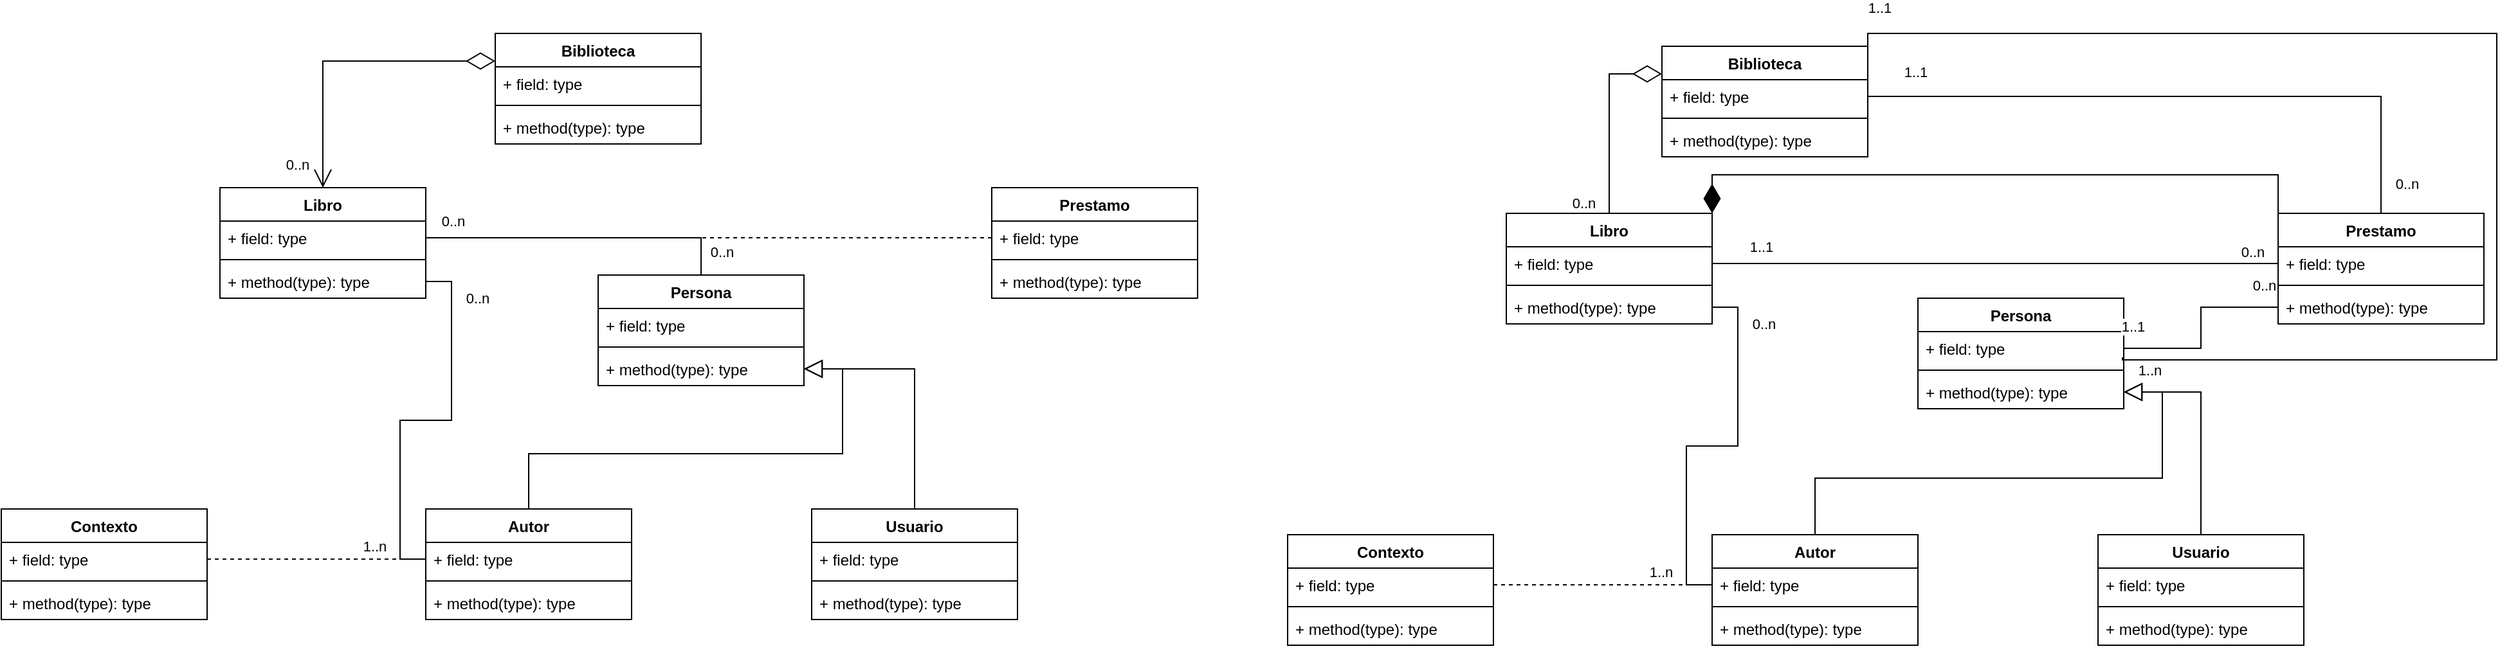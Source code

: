 <mxfile version="22.1.7" type="device">
  <diagram name="Página-1" id="jReUWAzmQd8KRAZomEbk">
    <mxGraphModel dx="2261" dy="782" grid="1" gridSize="10" guides="1" tooltips="1" connect="1" arrows="1" fold="1" page="1" pageScale="1" pageWidth="827" pageHeight="1169" math="0" shadow="0">
      <root>
        <mxCell id="0" />
        <mxCell id="1" parent="0" />
        <mxCell id="u-LIoqg0tOZqBxmM9hyH-1" value="Biblioteca" style="swimlane;fontStyle=1;align=center;verticalAlign=top;childLayout=stackLayout;horizontal=1;startSize=26;horizontalStack=0;resizeParent=1;resizeParentMax=0;resizeLast=0;collapsible=1;marginBottom=0;whiteSpace=wrap;html=1;" vertex="1" parent="1">
          <mxGeometry x="254" y="80" width="160" height="86" as="geometry" />
        </mxCell>
        <mxCell id="u-LIoqg0tOZqBxmM9hyH-2" value="+ field: type" style="text;strokeColor=none;fillColor=none;align=left;verticalAlign=top;spacingLeft=4;spacingRight=4;overflow=hidden;rotatable=0;points=[[0,0.5],[1,0.5]];portConstraint=eastwest;whiteSpace=wrap;html=1;" vertex="1" parent="u-LIoqg0tOZqBxmM9hyH-1">
          <mxGeometry y="26" width="160" height="26" as="geometry" />
        </mxCell>
        <mxCell id="u-LIoqg0tOZqBxmM9hyH-3" value="" style="line;strokeWidth=1;fillColor=none;align=left;verticalAlign=middle;spacingTop=-1;spacingLeft=3;spacingRight=3;rotatable=0;labelPosition=right;points=[];portConstraint=eastwest;strokeColor=inherit;" vertex="1" parent="u-LIoqg0tOZqBxmM9hyH-1">
          <mxGeometry y="52" width="160" height="8" as="geometry" />
        </mxCell>
        <mxCell id="u-LIoqg0tOZqBxmM9hyH-4" value="+ method(type): type" style="text;strokeColor=none;fillColor=none;align=left;verticalAlign=top;spacingLeft=4;spacingRight=4;overflow=hidden;rotatable=0;points=[[0,0.5],[1,0.5]];portConstraint=eastwest;whiteSpace=wrap;html=1;" vertex="1" parent="u-LIoqg0tOZqBxmM9hyH-1">
          <mxGeometry y="60" width="160" height="26" as="geometry" />
        </mxCell>
        <mxCell id="u-LIoqg0tOZqBxmM9hyH-5" value="Libro" style="swimlane;fontStyle=1;align=center;verticalAlign=top;childLayout=stackLayout;horizontal=1;startSize=26;horizontalStack=0;resizeParent=1;resizeParentMax=0;resizeLast=0;collapsible=1;marginBottom=0;whiteSpace=wrap;html=1;" vertex="1" parent="1">
          <mxGeometry x="40" y="200" width="160" height="86" as="geometry" />
        </mxCell>
        <mxCell id="u-LIoqg0tOZqBxmM9hyH-6" value="+ field: type" style="text;strokeColor=none;fillColor=none;align=left;verticalAlign=top;spacingLeft=4;spacingRight=4;overflow=hidden;rotatable=0;points=[[0,0.5],[1,0.5]];portConstraint=eastwest;whiteSpace=wrap;html=1;" vertex="1" parent="u-LIoqg0tOZqBxmM9hyH-5">
          <mxGeometry y="26" width="160" height="26" as="geometry" />
        </mxCell>
        <mxCell id="u-LIoqg0tOZqBxmM9hyH-7" value="" style="line;strokeWidth=1;fillColor=none;align=left;verticalAlign=middle;spacingTop=-1;spacingLeft=3;spacingRight=3;rotatable=0;labelPosition=right;points=[];portConstraint=eastwest;strokeColor=inherit;" vertex="1" parent="u-LIoqg0tOZqBxmM9hyH-5">
          <mxGeometry y="52" width="160" height="8" as="geometry" />
        </mxCell>
        <mxCell id="u-LIoqg0tOZqBxmM9hyH-8" value="+ method(type): type" style="text;strokeColor=none;fillColor=none;align=left;verticalAlign=top;spacingLeft=4;spacingRight=4;overflow=hidden;rotatable=0;points=[[0,0.5],[1,0.5]];portConstraint=eastwest;whiteSpace=wrap;html=1;" vertex="1" parent="u-LIoqg0tOZqBxmM9hyH-5">
          <mxGeometry y="60" width="160" height="26" as="geometry" />
        </mxCell>
        <mxCell id="u-LIoqg0tOZqBxmM9hyH-9" value="Autor" style="swimlane;fontStyle=1;align=center;verticalAlign=top;childLayout=stackLayout;horizontal=1;startSize=26;horizontalStack=0;resizeParent=1;resizeParentMax=0;resizeLast=0;collapsible=1;marginBottom=0;whiteSpace=wrap;html=1;" vertex="1" parent="1">
          <mxGeometry x="200" y="450" width="160" height="86" as="geometry" />
        </mxCell>
        <mxCell id="u-LIoqg0tOZqBxmM9hyH-10" value="+ field: type" style="text;strokeColor=none;fillColor=none;align=left;verticalAlign=top;spacingLeft=4;spacingRight=4;overflow=hidden;rotatable=0;points=[[0,0.5],[1,0.5]];portConstraint=eastwest;whiteSpace=wrap;html=1;" vertex="1" parent="u-LIoqg0tOZqBxmM9hyH-9">
          <mxGeometry y="26" width="160" height="26" as="geometry" />
        </mxCell>
        <mxCell id="u-LIoqg0tOZqBxmM9hyH-11" value="" style="line;strokeWidth=1;fillColor=none;align=left;verticalAlign=middle;spacingTop=-1;spacingLeft=3;spacingRight=3;rotatable=0;labelPosition=right;points=[];portConstraint=eastwest;strokeColor=inherit;" vertex="1" parent="u-LIoqg0tOZqBxmM9hyH-9">
          <mxGeometry y="52" width="160" height="8" as="geometry" />
        </mxCell>
        <mxCell id="u-LIoqg0tOZqBxmM9hyH-12" value="+ method(type): type" style="text;strokeColor=none;fillColor=none;align=left;verticalAlign=top;spacingLeft=4;spacingRight=4;overflow=hidden;rotatable=0;points=[[0,0.5],[1,0.5]];portConstraint=eastwest;whiteSpace=wrap;html=1;" vertex="1" parent="u-LIoqg0tOZqBxmM9hyH-9">
          <mxGeometry y="60" width="160" height="26" as="geometry" />
        </mxCell>
        <mxCell id="u-LIoqg0tOZqBxmM9hyH-13" value="Usuario" style="swimlane;fontStyle=1;align=center;verticalAlign=top;childLayout=stackLayout;horizontal=1;startSize=26;horizontalStack=0;resizeParent=1;resizeParentMax=0;resizeLast=0;collapsible=1;marginBottom=0;whiteSpace=wrap;html=1;" vertex="1" parent="1">
          <mxGeometry x="500" y="450" width="160" height="86" as="geometry" />
        </mxCell>
        <mxCell id="u-LIoqg0tOZqBxmM9hyH-14" value="+ field: type" style="text;strokeColor=none;fillColor=none;align=left;verticalAlign=top;spacingLeft=4;spacingRight=4;overflow=hidden;rotatable=0;points=[[0,0.5],[1,0.5]];portConstraint=eastwest;whiteSpace=wrap;html=1;" vertex="1" parent="u-LIoqg0tOZqBxmM9hyH-13">
          <mxGeometry y="26" width="160" height="26" as="geometry" />
        </mxCell>
        <mxCell id="u-LIoqg0tOZqBxmM9hyH-15" value="" style="line;strokeWidth=1;fillColor=none;align=left;verticalAlign=middle;spacingTop=-1;spacingLeft=3;spacingRight=3;rotatable=0;labelPosition=right;points=[];portConstraint=eastwest;strokeColor=inherit;" vertex="1" parent="u-LIoqg0tOZqBxmM9hyH-13">
          <mxGeometry y="52" width="160" height="8" as="geometry" />
        </mxCell>
        <mxCell id="u-LIoqg0tOZqBxmM9hyH-16" value="+ method(type): type" style="text;strokeColor=none;fillColor=none;align=left;verticalAlign=top;spacingLeft=4;spacingRight=4;overflow=hidden;rotatable=0;points=[[0,0.5],[1,0.5]];portConstraint=eastwest;whiteSpace=wrap;html=1;" vertex="1" parent="u-LIoqg0tOZqBxmM9hyH-13">
          <mxGeometry y="60" width="160" height="26" as="geometry" />
        </mxCell>
        <mxCell id="u-LIoqg0tOZqBxmM9hyH-17" value="Prestamo" style="swimlane;fontStyle=1;align=center;verticalAlign=top;childLayout=stackLayout;horizontal=1;startSize=26;horizontalStack=0;resizeParent=1;resizeParentMax=0;resizeLast=0;collapsible=1;marginBottom=0;whiteSpace=wrap;html=1;" vertex="1" parent="1">
          <mxGeometry x="640" y="200" width="160" height="86" as="geometry" />
        </mxCell>
        <mxCell id="u-LIoqg0tOZqBxmM9hyH-18" value="+ field: type" style="text;strokeColor=none;fillColor=none;align=left;verticalAlign=top;spacingLeft=4;spacingRight=4;overflow=hidden;rotatable=0;points=[[0,0.5],[1,0.5]];portConstraint=eastwest;whiteSpace=wrap;html=1;" vertex="1" parent="u-LIoqg0tOZqBxmM9hyH-17">
          <mxGeometry y="26" width="160" height="26" as="geometry" />
        </mxCell>
        <mxCell id="u-LIoqg0tOZqBxmM9hyH-19" value="" style="line;strokeWidth=1;fillColor=none;align=left;verticalAlign=middle;spacingTop=-1;spacingLeft=3;spacingRight=3;rotatable=0;labelPosition=right;points=[];portConstraint=eastwest;strokeColor=inherit;" vertex="1" parent="u-LIoqg0tOZqBxmM9hyH-17">
          <mxGeometry y="52" width="160" height="8" as="geometry" />
        </mxCell>
        <mxCell id="u-LIoqg0tOZqBxmM9hyH-20" value="+ method(type): type" style="text;strokeColor=none;fillColor=none;align=left;verticalAlign=top;spacingLeft=4;spacingRight=4;overflow=hidden;rotatable=0;points=[[0,0.5],[1,0.5]];portConstraint=eastwest;whiteSpace=wrap;html=1;" vertex="1" parent="u-LIoqg0tOZqBxmM9hyH-17">
          <mxGeometry y="60" width="160" height="26" as="geometry" />
        </mxCell>
        <mxCell id="u-LIoqg0tOZqBxmM9hyH-21" value="1" style="endArrow=open;endSize=12;startArrow=diamondThin;startSize=20;startFill=0;edgeStyle=orthogonalEdgeStyle;align=left;verticalAlign=bottom;rounded=0;entryX=0.5;entryY=0;entryDx=0;entryDy=0;exitX=0;exitY=0.25;exitDx=0;exitDy=0;fontColor=none;noLabel=1;labelBackgroundColor=none;" edge="1" parent="1" source="u-LIoqg0tOZqBxmM9hyH-1" target="u-LIoqg0tOZqBxmM9hyH-5">
          <mxGeometry x="0.34" y="50" relative="1" as="geometry">
            <mxPoint x="70" y="40" as="sourcePoint" />
            <mxPoint x="230" y="40" as="targetPoint" />
            <mxPoint y="1" as="offset" />
          </mxGeometry>
        </mxCell>
        <mxCell id="u-LIoqg0tOZqBxmM9hyH-23" value="0..n" style="edgeLabel;html=1;align=center;verticalAlign=middle;resizable=0;points=[];" vertex="1" connectable="0" parent="u-LIoqg0tOZqBxmM9hyH-21">
          <mxGeometry x="0.761" y="-1" relative="1" as="geometry">
            <mxPoint x="-19" y="10" as="offset" />
          </mxGeometry>
        </mxCell>
        <mxCell id="u-LIoqg0tOZqBxmM9hyH-24" value="Contexto" style="swimlane;fontStyle=1;align=center;verticalAlign=top;childLayout=stackLayout;horizontal=1;startSize=26;horizontalStack=0;resizeParent=1;resizeParentMax=0;resizeLast=0;collapsible=1;marginBottom=0;whiteSpace=wrap;html=1;" vertex="1" parent="1">
          <mxGeometry x="-130" y="450" width="160" height="86" as="geometry" />
        </mxCell>
        <mxCell id="u-LIoqg0tOZqBxmM9hyH-25" value="+ field: type" style="text;strokeColor=none;fillColor=none;align=left;verticalAlign=top;spacingLeft=4;spacingRight=4;overflow=hidden;rotatable=0;points=[[0,0.5],[1,0.5]];portConstraint=eastwest;whiteSpace=wrap;html=1;" vertex="1" parent="u-LIoqg0tOZqBxmM9hyH-24">
          <mxGeometry y="26" width="160" height="26" as="geometry" />
        </mxCell>
        <mxCell id="u-LIoqg0tOZqBxmM9hyH-26" value="" style="line;strokeWidth=1;fillColor=none;align=left;verticalAlign=middle;spacingTop=-1;spacingLeft=3;spacingRight=3;rotatable=0;labelPosition=right;points=[];portConstraint=eastwest;strokeColor=inherit;" vertex="1" parent="u-LIoqg0tOZqBxmM9hyH-24">
          <mxGeometry y="52" width="160" height="8" as="geometry" />
        </mxCell>
        <mxCell id="u-LIoqg0tOZqBxmM9hyH-27" value="+ method(type): type" style="text;strokeColor=none;fillColor=none;align=left;verticalAlign=top;spacingLeft=4;spacingRight=4;overflow=hidden;rotatable=0;points=[[0,0.5],[1,0.5]];portConstraint=eastwest;whiteSpace=wrap;html=1;" vertex="1" parent="u-LIoqg0tOZqBxmM9hyH-24">
          <mxGeometry y="60" width="160" height="26" as="geometry" />
        </mxCell>
        <mxCell id="u-LIoqg0tOZqBxmM9hyH-28" style="edgeStyle=orthogonalEdgeStyle;rounded=0;orthogonalLoop=1;jettySize=auto;html=1;entryX=0;entryY=0.5;entryDx=0;entryDy=0;endArrow=none;endFill=0;jumpSize=0;strokeWidth=1;sourcePerimeterSpacing=0;" edge="1" parent="1" source="u-LIoqg0tOZqBxmM9hyH-8" target="u-LIoqg0tOZqBxmM9hyH-10">
          <mxGeometry relative="1" as="geometry" />
        </mxCell>
        <mxCell id="u-LIoqg0tOZqBxmM9hyH-42" value="1..n" style="edgeLabel;html=1;align=center;verticalAlign=middle;resizable=0;points=[];" vertex="1" connectable="0" parent="u-LIoqg0tOZqBxmM9hyH-28">
          <mxGeometry x="0.563" y="-1" relative="1" as="geometry">
            <mxPoint x="-19" y="34" as="offset" />
          </mxGeometry>
        </mxCell>
        <mxCell id="u-LIoqg0tOZqBxmM9hyH-43" value="0..n" style="edgeLabel;html=1;align=center;verticalAlign=middle;resizable=0;points=[];" vertex="1" connectable="0" parent="u-LIoqg0tOZqBxmM9hyH-28">
          <mxGeometry x="-0.782" y="-2" relative="1" as="geometry">
            <mxPoint x="22" as="offset" />
          </mxGeometry>
        </mxCell>
        <mxCell id="u-LIoqg0tOZqBxmM9hyH-29" style="edgeStyle=orthogonalEdgeStyle;rounded=0;orthogonalLoop=1;jettySize=auto;html=1;endArrow=none;endFill=0;dashed=1;entryX=0;entryY=0.5;entryDx=0;entryDy=0;" edge="1" parent="1" source="u-LIoqg0tOZqBxmM9hyH-25" target="u-LIoqg0tOZqBxmM9hyH-10">
          <mxGeometry relative="1" as="geometry">
            <mxPoint x="160" y="530" as="targetPoint" />
          </mxGeometry>
        </mxCell>
        <mxCell id="u-LIoqg0tOZqBxmM9hyH-31" value="Persona" style="swimlane;fontStyle=1;align=center;verticalAlign=top;childLayout=stackLayout;horizontal=1;startSize=26;horizontalStack=0;resizeParent=1;resizeParentMax=0;resizeLast=0;collapsible=1;marginBottom=0;whiteSpace=wrap;html=1;" vertex="1" parent="1">
          <mxGeometry x="334" y="268" width="160" height="86" as="geometry" />
        </mxCell>
        <mxCell id="u-LIoqg0tOZqBxmM9hyH-32" value="+ field: type" style="text;strokeColor=none;fillColor=none;align=left;verticalAlign=top;spacingLeft=4;spacingRight=4;overflow=hidden;rotatable=0;points=[[0,0.5],[1,0.5]];portConstraint=eastwest;whiteSpace=wrap;html=1;" vertex="1" parent="u-LIoqg0tOZqBxmM9hyH-31">
          <mxGeometry y="26" width="160" height="26" as="geometry" />
        </mxCell>
        <mxCell id="u-LIoqg0tOZqBxmM9hyH-33" value="" style="line;strokeWidth=1;fillColor=none;align=left;verticalAlign=middle;spacingTop=-1;spacingLeft=3;spacingRight=3;rotatable=0;labelPosition=right;points=[];portConstraint=eastwest;strokeColor=inherit;" vertex="1" parent="u-LIoqg0tOZqBxmM9hyH-31">
          <mxGeometry y="52" width="160" height="8" as="geometry" />
        </mxCell>
        <mxCell id="u-LIoqg0tOZqBxmM9hyH-34" value="+ method(type): type" style="text;strokeColor=none;fillColor=none;align=left;verticalAlign=top;spacingLeft=4;spacingRight=4;overflow=hidden;rotatable=0;points=[[0,0.5],[1,0.5]];portConstraint=eastwest;whiteSpace=wrap;html=1;" vertex="1" parent="u-LIoqg0tOZqBxmM9hyH-31">
          <mxGeometry y="60" width="160" height="26" as="geometry" />
        </mxCell>
        <mxCell id="u-LIoqg0tOZqBxmM9hyH-35" style="edgeStyle=orthogonalEdgeStyle;rounded=0;orthogonalLoop=1;jettySize=auto;html=1;entryX=1;entryY=0.5;entryDx=0;entryDy=0;endArrow=block;endFill=0;endSize=12;" edge="1" parent="1" source="u-LIoqg0tOZqBxmM9hyH-9" target="u-LIoqg0tOZqBxmM9hyH-34">
          <mxGeometry relative="1" as="geometry">
            <mxPoint x="390" y="350" as="targetPoint" />
          </mxGeometry>
        </mxCell>
        <mxCell id="u-LIoqg0tOZqBxmM9hyH-36" style="edgeStyle=orthogonalEdgeStyle;rounded=0;orthogonalLoop=1;jettySize=auto;html=1;endArrow=block;endFill=0;startSize=6;endSize=12;sourcePerimeterSpacing=0;entryX=1;entryY=0.5;entryDx=0;entryDy=0;" edge="1" parent="1" source="u-LIoqg0tOZqBxmM9hyH-13" target="u-LIoqg0tOZqBxmM9hyH-34">
          <mxGeometry relative="1" as="geometry">
            <mxPoint x="380" y="300" as="targetPoint" />
          </mxGeometry>
        </mxCell>
        <mxCell id="u-LIoqg0tOZqBxmM9hyH-38" style="edgeStyle=orthogonalEdgeStyle;rounded=0;orthogonalLoop=1;jettySize=auto;html=1;entryX=0.5;entryY=0;entryDx=0;entryDy=0;endArrow=none;endFill=0;" edge="1" parent="1" source="u-LIoqg0tOZqBxmM9hyH-6" target="u-LIoqg0tOZqBxmM9hyH-31">
          <mxGeometry relative="1" as="geometry" />
        </mxCell>
        <mxCell id="u-LIoqg0tOZqBxmM9hyH-40" value="0..n" style="edgeLabel;html=1;align=center;verticalAlign=middle;resizable=0;points=[];" vertex="1" connectable="0" parent="u-LIoqg0tOZqBxmM9hyH-38">
          <mxGeometry x="-0.827" relative="1" as="geometry">
            <mxPoint y="-13" as="offset" />
          </mxGeometry>
        </mxCell>
        <mxCell id="u-LIoqg0tOZqBxmM9hyH-41" value="0..n" style="edgeLabel;html=1;align=center;verticalAlign=middle;resizable=0;points=[];" vertex="1" connectable="0" parent="u-LIoqg0tOZqBxmM9hyH-38">
          <mxGeometry x="0.21" relative="1" as="geometry">
            <mxPoint x="83" y="11" as="offset" />
          </mxGeometry>
        </mxCell>
        <mxCell id="u-LIoqg0tOZqBxmM9hyH-39" style="edgeStyle=orthogonalEdgeStyle;rounded=0;orthogonalLoop=1;jettySize=auto;html=1;entryX=0.5;entryY=0;entryDx=0;entryDy=0;endArrow=none;endFill=0;dashed=1;" edge="1" parent="1" source="u-LIoqg0tOZqBxmM9hyH-18" target="u-LIoqg0tOZqBxmM9hyH-31">
          <mxGeometry relative="1" as="geometry" />
        </mxCell>
        <mxCell id="u-LIoqg0tOZqBxmM9hyH-44" value="Biblioteca" style="swimlane;fontStyle=1;align=center;verticalAlign=top;childLayout=stackLayout;horizontal=1;startSize=26;horizontalStack=0;resizeParent=1;resizeParentMax=0;resizeLast=0;collapsible=1;marginBottom=0;whiteSpace=wrap;html=1;" vertex="1" parent="1">
          <mxGeometry x="1161" y="90" width="160" height="86" as="geometry" />
        </mxCell>
        <mxCell id="u-LIoqg0tOZqBxmM9hyH-45" value="+ field: type" style="text;strokeColor=none;fillColor=none;align=left;verticalAlign=top;spacingLeft=4;spacingRight=4;overflow=hidden;rotatable=0;points=[[0,0.5],[1,0.5]];portConstraint=eastwest;whiteSpace=wrap;html=1;" vertex="1" parent="u-LIoqg0tOZqBxmM9hyH-44">
          <mxGeometry y="26" width="160" height="26" as="geometry" />
        </mxCell>
        <mxCell id="u-LIoqg0tOZqBxmM9hyH-46" value="" style="line;strokeWidth=1;fillColor=none;align=left;verticalAlign=middle;spacingTop=-1;spacingLeft=3;spacingRight=3;rotatable=0;labelPosition=right;points=[];portConstraint=eastwest;strokeColor=inherit;" vertex="1" parent="u-LIoqg0tOZqBxmM9hyH-44">
          <mxGeometry y="52" width="160" height="8" as="geometry" />
        </mxCell>
        <mxCell id="u-LIoqg0tOZqBxmM9hyH-47" value="+ method(type): type" style="text;strokeColor=none;fillColor=none;align=left;verticalAlign=top;spacingLeft=4;spacingRight=4;overflow=hidden;rotatable=0;points=[[0,0.5],[1,0.5]];portConstraint=eastwest;whiteSpace=wrap;html=1;" vertex="1" parent="u-LIoqg0tOZqBxmM9hyH-44">
          <mxGeometry y="60" width="160" height="26" as="geometry" />
        </mxCell>
        <mxCell id="u-LIoqg0tOZqBxmM9hyH-48" value="Libro" style="swimlane;fontStyle=1;align=center;verticalAlign=top;childLayout=stackLayout;horizontal=1;startSize=26;horizontalStack=0;resizeParent=1;resizeParentMax=0;resizeLast=0;collapsible=1;marginBottom=0;whiteSpace=wrap;html=1;" vertex="1" parent="1">
          <mxGeometry x="1040" y="220" width="160" height="86" as="geometry" />
        </mxCell>
        <mxCell id="u-LIoqg0tOZqBxmM9hyH-49" value="+ field: type" style="text;strokeColor=none;fillColor=none;align=left;verticalAlign=top;spacingLeft=4;spacingRight=4;overflow=hidden;rotatable=0;points=[[0,0.5],[1,0.5]];portConstraint=eastwest;whiteSpace=wrap;html=1;" vertex="1" parent="u-LIoqg0tOZqBxmM9hyH-48">
          <mxGeometry y="26" width="160" height="26" as="geometry" />
        </mxCell>
        <mxCell id="u-LIoqg0tOZqBxmM9hyH-50" value="" style="line;strokeWidth=1;fillColor=none;align=left;verticalAlign=middle;spacingTop=-1;spacingLeft=3;spacingRight=3;rotatable=0;labelPosition=right;points=[];portConstraint=eastwest;strokeColor=inherit;" vertex="1" parent="u-LIoqg0tOZqBxmM9hyH-48">
          <mxGeometry y="52" width="160" height="8" as="geometry" />
        </mxCell>
        <mxCell id="u-LIoqg0tOZqBxmM9hyH-51" value="+ method(type): type" style="text;strokeColor=none;fillColor=none;align=left;verticalAlign=top;spacingLeft=4;spacingRight=4;overflow=hidden;rotatable=0;points=[[0,0.5],[1,0.5]];portConstraint=eastwest;whiteSpace=wrap;html=1;" vertex="1" parent="u-LIoqg0tOZqBxmM9hyH-48">
          <mxGeometry y="60" width="160" height="26" as="geometry" />
        </mxCell>
        <mxCell id="u-LIoqg0tOZqBxmM9hyH-52" value="Autor" style="swimlane;fontStyle=1;align=center;verticalAlign=top;childLayout=stackLayout;horizontal=1;startSize=26;horizontalStack=0;resizeParent=1;resizeParentMax=0;resizeLast=0;collapsible=1;marginBottom=0;whiteSpace=wrap;html=1;" vertex="1" parent="1">
          <mxGeometry x="1200" y="470" width="160" height="86" as="geometry" />
        </mxCell>
        <mxCell id="u-LIoqg0tOZqBxmM9hyH-53" value="+ field: type" style="text;strokeColor=none;fillColor=none;align=left;verticalAlign=top;spacingLeft=4;spacingRight=4;overflow=hidden;rotatable=0;points=[[0,0.5],[1,0.5]];portConstraint=eastwest;whiteSpace=wrap;html=1;" vertex="1" parent="u-LIoqg0tOZqBxmM9hyH-52">
          <mxGeometry y="26" width="160" height="26" as="geometry" />
        </mxCell>
        <mxCell id="u-LIoqg0tOZqBxmM9hyH-54" value="" style="line;strokeWidth=1;fillColor=none;align=left;verticalAlign=middle;spacingTop=-1;spacingLeft=3;spacingRight=3;rotatable=0;labelPosition=right;points=[];portConstraint=eastwest;strokeColor=inherit;" vertex="1" parent="u-LIoqg0tOZqBxmM9hyH-52">
          <mxGeometry y="52" width="160" height="8" as="geometry" />
        </mxCell>
        <mxCell id="u-LIoqg0tOZqBxmM9hyH-55" value="+ method(type): type" style="text;strokeColor=none;fillColor=none;align=left;verticalAlign=top;spacingLeft=4;spacingRight=4;overflow=hidden;rotatable=0;points=[[0,0.5],[1,0.5]];portConstraint=eastwest;whiteSpace=wrap;html=1;" vertex="1" parent="u-LIoqg0tOZqBxmM9hyH-52">
          <mxGeometry y="60" width="160" height="26" as="geometry" />
        </mxCell>
        <mxCell id="u-LIoqg0tOZqBxmM9hyH-56" value="Usuario" style="swimlane;fontStyle=1;align=center;verticalAlign=top;childLayout=stackLayout;horizontal=1;startSize=26;horizontalStack=0;resizeParent=1;resizeParentMax=0;resizeLast=0;collapsible=1;marginBottom=0;whiteSpace=wrap;html=1;" vertex="1" parent="1">
          <mxGeometry x="1500" y="470" width="160" height="86" as="geometry" />
        </mxCell>
        <mxCell id="u-LIoqg0tOZqBxmM9hyH-57" value="+ field: type" style="text;strokeColor=none;fillColor=none;align=left;verticalAlign=top;spacingLeft=4;spacingRight=4;overflow=hidden;rotatable=0;points=[[0,0.5],[1,0.5]];portConstraint=eastwest;whiteSpace=wrap;html=1;" vertex="1" parent="u-LIoqg0tOZqBxmM9hyH-56">
          <mxGeometry y="26" width="160" height="26" as="geometry" />
        </mxCell>
        <mxCell id="u-LIoqg0tOZqBxmM9hyH-58" value="" style="line;strokeWidth=1;fillColor=none;align=left;verticalAlign=middle;spacingTop=-1;spacingLeft=3;spacingRight=3;rotatable=0;labelPosition=right;points=[];portConstraint=eastwest;strokeColor=inherit;" vertex="1" parent="u-LIoqg0tOZqBxmM9hyH-56">
          <mxGeometry y="52" width="160" height="8" as="geometry" />
        </mxCell>
        <mxCell id="u-LIoqg0tOZqBxmM9hyH-59" value="+ method(type): type" style="text;strokeColor=none;fillColor=none;align=left;verticalAlign=top;spacingLeft=4;spacingRight=4;overflow=hidden;rotatable=0;points=[[0,0.5],[1,0.5]];portConstraint=eastwest;whiteSpace=wrap;html=1;" vertex="1" parent="u-LIoqg0tOZqBxmM9hyH-56">
          <mxGeometry y="60" width="160" height="26" as="geometry" />
        </mxCell>
        <mxCell id="u-LIoqg0tOZqBxmM9hyH-60" value="Prestamo" style="swimlane;fontStyle=1;align=center;verticalAlign=top;childLayout=stackLayout;horizontal=1;startSize=26;horizontalStack=0;resizeParent=1;resizeParentMax=0;resizeLast=0;collapsible=1;marginBottom=0;whiteSpace=wrap;html=1;" vertex="1" parent="1">
          <mxGeometry x="1640" y="220" width="160" height="86" as="geometry" />
        </mxCell>
        <mxCell id="u-LIoqg0tOZqBxmM9hyH-61" value="+ field: type" style="text;strokeColor=none;fillColor=none;align=left;verticalAlign=top;spacingLeft=4;spacingRight=4;overflow=hidden;rotatable=0;points=[[0,0.5],[1,0.5]];portConstraint=eastwest;whiteSpace=wrap;html=1;" vertex="1" parent="u-LIoqg0tOZqBxmM9hyH-60">
          <mxGeometry y="26" width="160" height="26" as="geometry" />
        </mxCell>
        <mxCell id="u-LIoqg0tOZqBxmM9hyH-62" value="" style="line;strokeWidth=1;fillColor=none;align=left;verticalAlign=middle;spacingTop=-1;spacingLeft=3;spacingRight=3;rotatable=0;labelPosition=right;points=[];portConstraint=eastwest;strokeColor=inherit;" vertex="1" parent="u-LIoqg0tOZqBxmM9hyH-60">
          <mxGeometry y="52" width="160" height="8" as="geometry" />
        </mxCell>
        <mxCell id="u-LIoqg0tOZqBxmM9hyH-63" value="+ method(type): type" style="text;strokeColor=none;fillColor=none;align=left;verticalAlign=top;spacingLeft=4;spacingRight=4;overflow=hidden;rotatable=0;points=[[0,0.5],[1,0.5]];portConstraint=eastwest;whiteSpace=wrap;html=1;" vertex="1" parent="u-LIoqg0tOZqBxmM9hyH-60">
          <mxGeometry y="60" width="160" height="26" as="geometry" />
        </mxCell>
        <mxCell id="u-LIoqg0tOZqBxmM9hyH-64" value="1" style="endArrow=none;endSize=12;startArrow=diamondThin;startSize=20;startFill=0;edgeStyle=orthogonalEdgeStyle;align=left;verticalAlign=bottom;rounded=0;entryX=0.5;entryY=0;entryDx=0;entryDy=0;exitX=0;exitY=0.25;exitDx=0;exitDy=0;fontColor=none;noLabel=1;labelBackgroundColor=none;endFill=0;" edge="1" source="u-LIoqg0tOZqBxmM9hyH-44" target="u-LIoqg0tOZqBxmM9hyH-48" parent="1">
          <mxGeometry x="0.34" y="50" relative="1" as="geometry">
            <mxPoint x="1070" y="60" as="sourcePoint" />
            <mxPoint x="1230" y="60" as="targetPoint" />
            <mxPoint y="1" as="offset" />
          </mxGeometry>
        </mxCell>
        <mxCell id="u-LIoqg0tOZqBxmM9hyH-65" value="0..n" style="edgeLabel;html=1;align=center;verticalAlign=middle;resizable=0;points=[];" vertex="1" connectable="0" parent="u-LIoqg0tOZqBxmM9hyH-64">
          <mxGeometry x="0.761" y="-1" relative="1" as="geometry">
            <mxPoint x="-19" y="10" as="offset" />
          </mxGeometry>
        </mxCell>
        <mxCell id="u-LIoqg0tOZqBxmM9hyH-66" value="Contexto" style="swimlane;fontStyle=1;align=center;verticalAlign=top;childLayout=stackLayout;horizontal=1;startSize=26;horizontalStack=0;resizeParent=1;resizeParentMax=0;resizeLast=0;collapsible=1;marginBottom=0;whiteSpace=wrap;html=1;" vertex="1" parent="1">
          <mxGeometry x="870" y="470" width="160" height="86" as="geometry" />
        </mxCell>
        <mxCell id="u-LIoqg0tOZqBxmM9hyH-67" value="+ field: type" style="text;strokeColor=none;fillColor=none;align=left;verticalAlign=top;spacingLeft=4;spacingRight=4;overflow=hidden;rotatable=0;points=[[0,0.5],[1,0.5]];portConstraint=eastwest;whiteSpace=wrap;html=1;" vertex="1" parent="u-LIoqg0tOZqBxmM9hyH-66">
          <mxGeometry y="26" width="160" height="26" as="geometry" />
        </mxCell>
        <mxCell id="u-LIoqg0tOZqBxmM9hyH-68" value="" style="line;strokeWidth=1;fillColor=none;align=left;verticalAlign=middle;spacingTop=-1;spacingLeft=3;spacingRight=3;rotatable=0;labelPosition=right;points=[];portConstraint=eastwest;strokeColor=inherit;" vertex="1" parent="u-LIoqg0tOZqBxmM9hyH-66">
          <mxGeometry y="52" width="160" height="8" as="geometry" />
        </mxCell>
        <mxCell id="u-LIoqg0tOZqBxmM9hyH-69" value="+ method(type): type" style="text;strokeColor=none;fillColor=none;align=left;verticalAlign=top;spacingLeft=4;spacingRight=4;overflow=hidden;rotatable=0;points=[[0,0.5],[1,0.5]];portConstraint=eastwest;whiteSpace=wrap;html=1;" vertex="1" parent="u-LIoqg0tOZqBxmM9hyH-66">
          <mxGeometry y="60" width="160" height="26" as="geometry" />
        </mxCell>
        <mxCell id="u-LIoqg0tOZqBxmM9hyH-70" style="edgeStyle=orthogonalEdgeStyle;rounded=0;orthogonalLoop=1;jettySize=auto;html=1;entryX=0;entryY=0.5;entryDx=0;entryDy=0;endArrow=none;endFill=0;jumpSize=0;strokeWidth=1;sourcePerimeterSpacing=0;" edge="1" source="u-LIoqg0tOZqBxmM9hyH-51" target="u-LIoqg0tOZqBxmM9hyH-53" parent="1">
          <mxGeometry relative="1" as="geometry" />
        </mxCell>
        <mxCell id="u-LIoqg0tOZqBxmM9hyH-71" value="1..n" style="edgeLabel;html=1;align=center;verticalAlign=middle;resizable=0;points=[];" vertex="1" connectable="0" parent="u-LIoqg0tOZqBxmM9hyH-70">
          <mxGeometry x="0.563" y="-1" relative="1" as="geometry">
            <mxPoint x="-19" y="34" as="offset" />
          </mxGeometry>
        </mxCell>
        <mxCell id="u-LIoqg0tOZqBxmM9hyH-72" value="0..n" style="edgeLabel;html=1;align=center;verticalAlign=middle;resizable=0;points=[];" vertex="1" connectable="0" parent="u-LIoqg0tOZqBxmM9hyH-70">
          <mxGeometry x="-0.782" y="-2" relative="1" as="geometry">
            <mxPoint x="22" as="offset" />
          </mxGeometry>
        </mxCell>
        <mxCell id="u-LIoqg0tOZqBxmM9hyH-73" style="edgeStyle=orthogonalEdgeStyle;rounded=0;orthogonalLoop=1;jettySize=auto;html=1;endArrow=none;endFill=0;dashed=1;entryX=0;entryY=0.5;entryDx=0;entryDy=0;" edge="1" source="u-LIoqg0tOZqBxmM9hyH-67" target="u-LIoqg0tOZqBxmM9hyH-53" parent="1">
          <mxGeometry relative="1" as="geometry">
            <mxPoint x="1160" y="550" as="targetPoint" />
          </mxGeometry>
        </mxCell>
        <mxCell id="u-LIoqg0tOZqBxmM9hyH-74" value="Persona" style="swimlane;fontStyle=1;align=center;verticalAlign=top;childLayout=stackLayout;horizontal=1;startSize=26;horizontalStack=0;resizeParent=1;resizeParentMax=0;resizeLast=0;collapsible=1;marginBottom=0;whiteSpace=wrap;html=1;" vertex="1" parent="1">
          <mxGeometry x="1360" y="286" width="160" height="86" as="geometry" />
        </mxCell>
        <mxCell id="u-LIoqg0tOZqBxmM9hyH-75" value="+ field: type" style="text;strokeColor=none;fillColor=none;align=left;verticalAlign=top;spacingLeft=4;spacingRight=4;overflow=hidden;rotatable=0;points=[[0,0.5],[1,0.5]];portConstraint=eastwest;whiteSpace=wrap;html=1;" vertex="1" parent="u-LIoqg0tOZqBxmM9hyH-74">
          <mxGeometry y="26" width="160" height="26" as="geometry" />
        </mxCell>
        <mxCell id="u-LIoqg0tOZqBxmM9hyH-76" value="" style="line;strokeWidth=1;fillColor=none;align=left;verticalAlign=middle;spacingTop=-1;spacingLeft=3;spacingRight=3;rotatable=0;labelPosition=right;points=[];portConstraint=eastwest;strokeColor=inherit;" vertex="1" parent="u-LIoqg0tOZqBxmM9hyH-74">
          <mxGeometry y="52" width="160" height="8" as="geometry" />
        </mxCell>
        <mxCell id="u-LIoqg0tOZqBxmM9hyH-77" value="+ method(type): type" style="text;strokeColor=none;fillColor=none;align=left;verticalAlign=top;spacingLeft=4;spacingRight=4;overflow=hidden;rotatable=0;points=[[0,0.5],[1,0.5]];portConstraint=eastwest;whiteSpace=wrap;html=1;" vertex="1" parent="u-LIoqg0tOZqBxmM9hyH-74">
          <mxGeometry y="60" width="160" height="26" as="geometry" />
        </mxCell>
        <mxCell id="u-LIoqg0tOZqBxmM9hyH-78" style="edgeStyle=orthogonalEdgeStyle;rounded=0;orthogonalLoop=1;jettySize=auto;html=1;entryX=1;entryY=0.5;entryDx=0;entryDy=0;endArrow=block;endFill=0;endSize=12;" edge="1" source="u-LIoqg0tOZqBxmM9hyH-52" target="u-LIoqg0tOZqBxmM9hyH-77" parent="1">
          <mxGeometry relative="1" as="geometry">
            <mxPoint x="1390" y="370" as="targetPoint" />
          </mxGeometry>
        </mxCell>
        <mxCell id="u-LIoqg0tOZqBxmM9hyH-79" style="edgeStyle=orthogonalEdgeStyle;rounded=0;orthogonalLoop=1;jettySize=auto;html=1;endArrow=block;endFill=0;startSize=6;endSize=12;sourcePerimeterSpacing=0;entryX=1;entryY=0.5;entryDx=0;entryDy=0;" edge="1" source="u-LIoqg0tOZqBxmM9hyH-56" target="u-LIoqg0tOZqBxmM9hyH-77" parent="1">
          <mxGeometry relative="1" as="geometry">
            <mxPoint x="1380" y="320" as="targetPoint" />
          </mxGeometry>
        </mxCell>
        <mxCell id="u-LIoqg0tOZqBxmM9hyH-80" style="edgeStyle=orthogonalEdgeStyle;rounded=0;orthogonalLoop=1;jettySize=auto;html=1;endArrow=none;endFill=0;entryX=0;entryY=0.5;entryDx=0;entryDy=0;" edge="1" source="u-LIoqg0tOZqBxmM9hyH-49" target="u-LIoqg0tOZqBxmM9hyH-61" parent="1">
          <mxGeometry relative="1" as="geometry">
            <mxPoint x="1590" y="220" as="targetPoint" />
          </mxGeometry>
        </mxCell>
        <mxCell id="u-LIoqg0tOZqBxmM9hyH-81" value="1..1" style="edgeLabel;html=1;align=center;verticalAlign=middle;resizable=0;points=[];" vertex="1" connectable="0" parent="u-LIoqg0tOZqBxmM9hyH-80">
          <mxGeometry x="-0.827" relative="1" as="geometry">
            <mxPoint y="-13" as="offset" />
          </mxGeometry>
        </mxCell>
        <mxCell id="u-LIoqg0tOZqBxmM9hyH-82" value="0..n" style="edgeLabel;html=1;align=center;verticalAlign=middle;resizable=0;points=[];" vertex="1" connectable="0" parent="u-LIoqg0tOZqBxmM9hyH-80">
          <mxGeometry x="0.21" relative="1" as="geometry">
            <mxPoint x="154" y="-9" as="offset" />
          </mxGeometry>
        </mxCell>
        <mxCell id="u-LIoqg0tOZqBxmM9hyH-83" style="edgeStyle=orthogonalEdgeStyle;rounded=0;orthogonalLoop=1;jettySize=auto;html=1;entryX=1;entryY=0.5;entryDx=0;entryDy=0;endArrow=none;endFill=0;exitX=0;exitY=0.5;exitDx=0;exitDy=0;" edge="1" source="u-LIoqg0tOZqBxmM9hyH-63" target="u-LIoqg0tOZqBxmM9hyH-75" parent="1">
          <mxGeometry relative="1" as="geometry" />
        </mxCell>
        <mxCell id="u-LIoqg0tOZqBxmM9hyH-84" value="0..n" style="edgeLabel;html=1;align=center;verticalAlign=middle;resizable=0;points=[];" vertex="1" connectable="0" parent="u-LIoqg0tOZqBxmM9hyH-83">
          <mxGeometry x="-0.4" y="-1" relative="1" as="geometry">
            <mxPoint x="34" y="-16" as="offset" />
          </mxGeometry>
        </mxCell>
        <mxCell id="u-LIoqg0tOZqBxmM9hyH-85" value="1..1" style="edgeLabel;html=1;align=center;verticalAlign=middle;resizable=0;points=[];" vertex="1" connectable="0" parent="u-LIoqg0tOZqBxmM9hyH-83">
          <mxGeometry x="0.322" y="2" relative="1" as="geometry">
            <mxPoint x="-45" y="-19" as="offset" />
          </mxGeometry>
        </mxCell>
        <mxCell id="u-LIoqg0tOZqBxmM9hyH-86" style="edgeStyle=orthogonalEdgeStyle;rounded=0;orthogonalLoop=1;jettySize=auto;html=1;entryX=0.5;entryY=0;entryDx=0;entryDy=0;endArrow=none;endFill=0;" edge="1" parent="1" source="u-LIoqg0tOZqBxmM9hyH-45" target="u-LIoqg0tOZqBxmM9hyH-60">
          <mxGeometry relative="1" as="geometry" />
        </mxCell>
        <mxCell id="u-LIoqg0tOZqBxmM9hyH-87" value="1..1" style="edgeLabel;html=1;align=center;verticalAlign=middle;resizable=0;points=[];" vertex="1" connectable="0" parent="u-LIoqg0tOZqBxmM9hyH-86">
          <mxGeometry x="-0.871" relative="1" as="geometry">
            <mxPoint x="5" y="-19" as="offset" />
          </mxGeometry>
        </mxCell>
        <mxCell id="u-LIoqg0tOZqBxmM9hyH-88" value="0..n" style="edgeLabel;html=1;align=center;verticalAlign=middle;resizable=0;points=[];" vertex="1" connectable="0" parent="u-LIoqg0tOZqBxmM9hyH-86">
          <mxGeometry x="0.907" y="3" relative="1" as="geometry">
            <mxPoint x="17" as="offset" />
          </mxGeometry>
        </mxCell>
        <mxCell id="u-LIoqg0tOZqBxmM9hyH-89" style="edgeStyle=orthogonalEdgeStyle;rounded=0;orthogonalLoop=1;jettySize=auto;html=1;entryX=0;entryY=0;entryDx=0;entryDy=0;endArrow=none;endFill=0;startArrow=diamondThin;startFill=1;startSize=20;endSize=6;exitX=1;exitY=0;exitDx=0;exitDy=0;" edge="1" parent="1" source="u-LIoqg0tOZqBxmM9hyH-48" target="u-LIoqg0tOZqBxmM9hyH-60">
          <mxGeometry relative="1" as="geometry">
            <mxPoint x="1480" y="170" as="targetPoint" />
            <mxPoint x="1300" y="240" as="sourcePoint" />
          </mxGeometry>
        </mxCell>
        <mxCell id="u-LIoqg0tOZqBxmM9hyH-91" style="edgeStyle=orthogonalEdgeStyle;rounded=0;orthogonalLoop=1;jettySize=auto;html=1;exitX=0.994;exitY=0.769;exitDx=0;exitDy=0;exitPerimeter=0;entryX=1;entryY=0;entryDx=0;entryDy=0;endArrow=none;endFill=0;" edge="1" parent="1" source="u-LIoqg0tOZqBxmM9hyH-75" target="u-LIoqg0tOZqBxmM9hyH-44">
          <mxGeometry relative="1" as="geometry">
            <mxPoint x="1400" y="50" as="targetPoint" />
            <Array as="points">
              <mxPoint x="1519" y="334" />
              <mxPoint x="1810" y="334" />
              <mxPoint x="1810" y="80" />
              <mxPoint x="1321" y="80" />
            </Array>
          </mxGeometry>
        </mxCell>
        <mxCell id="u-LIoqg0tOZqBxmM9hyH-92" value="1..n" style="edgeLabel;html=1;align=center;verticalAlign=middle;resizable=0;points=[];" vertex="1" connectable="0" parent="u-LIoqg0tOZqBxmM9hyH-91">
          <mxGeometry x="-0.914" y="-1" relative="1" as="geometry">
            <mxPoint x="-22" y="7" as="offset" />
          </mxGeometry>
        </mxCell>
        <mxCell id="u-LIoqg0tOZqBxmM9hyH-93" value="1..1" style="edgeLabel;html=1;align=center;verticalAlign=middle;resizable=0;points=[];" vertex="1" connectable="0" parent="u-LIoqg0tOZqBxmM9hyH-91">
          <mxGeometry x="0.933" relative="1" as="geometry">
            <mxPoint x="-16" y="-20" as="offset" />
          </mxGeometry>
        </mxCell>
      </root>
    </mxGraphModel>
  </diagram>
</mxfile>
